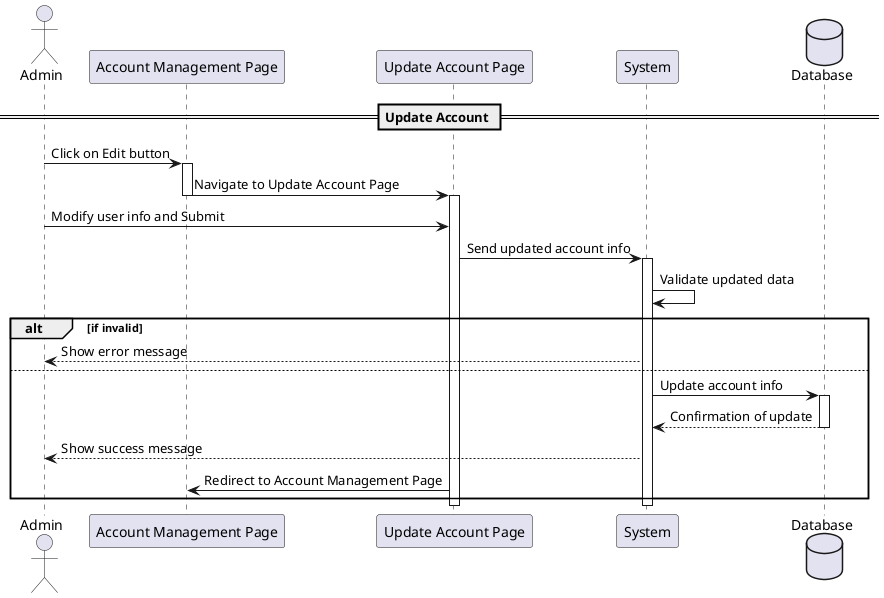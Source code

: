 @startuml
actor Admin
participant "Account Management Page" as AccountPage
participant "Update Account Page" as UpdateAccountPage
participant System
database Database

== Update Account ==
Admin -> AccountPage : Click on Edit button
activate AccountPage
AccountPage -> UpdateAccountPage : Navigate to Update Account Page
deactivate AccountPage

activate UpdateAccountPage
Admin -> UpdateAccountPage : Modify user info and Submit
UpdateAccountPage -> System : Send updated account info
activate System
System -> System : Validate updated data

alt if invalid
    System --> Admin : Show error message
else
    System -> Database : Update account info
    activate Database
    Database --> System : Confirmation of update
    deactivate Database
    System --> Admin : Show success message
    UpdateAccountPage -> AccountPage : Redirect to Account Management Page
end
deactivate System
deactivate UpdateAccountPage
@enduml
